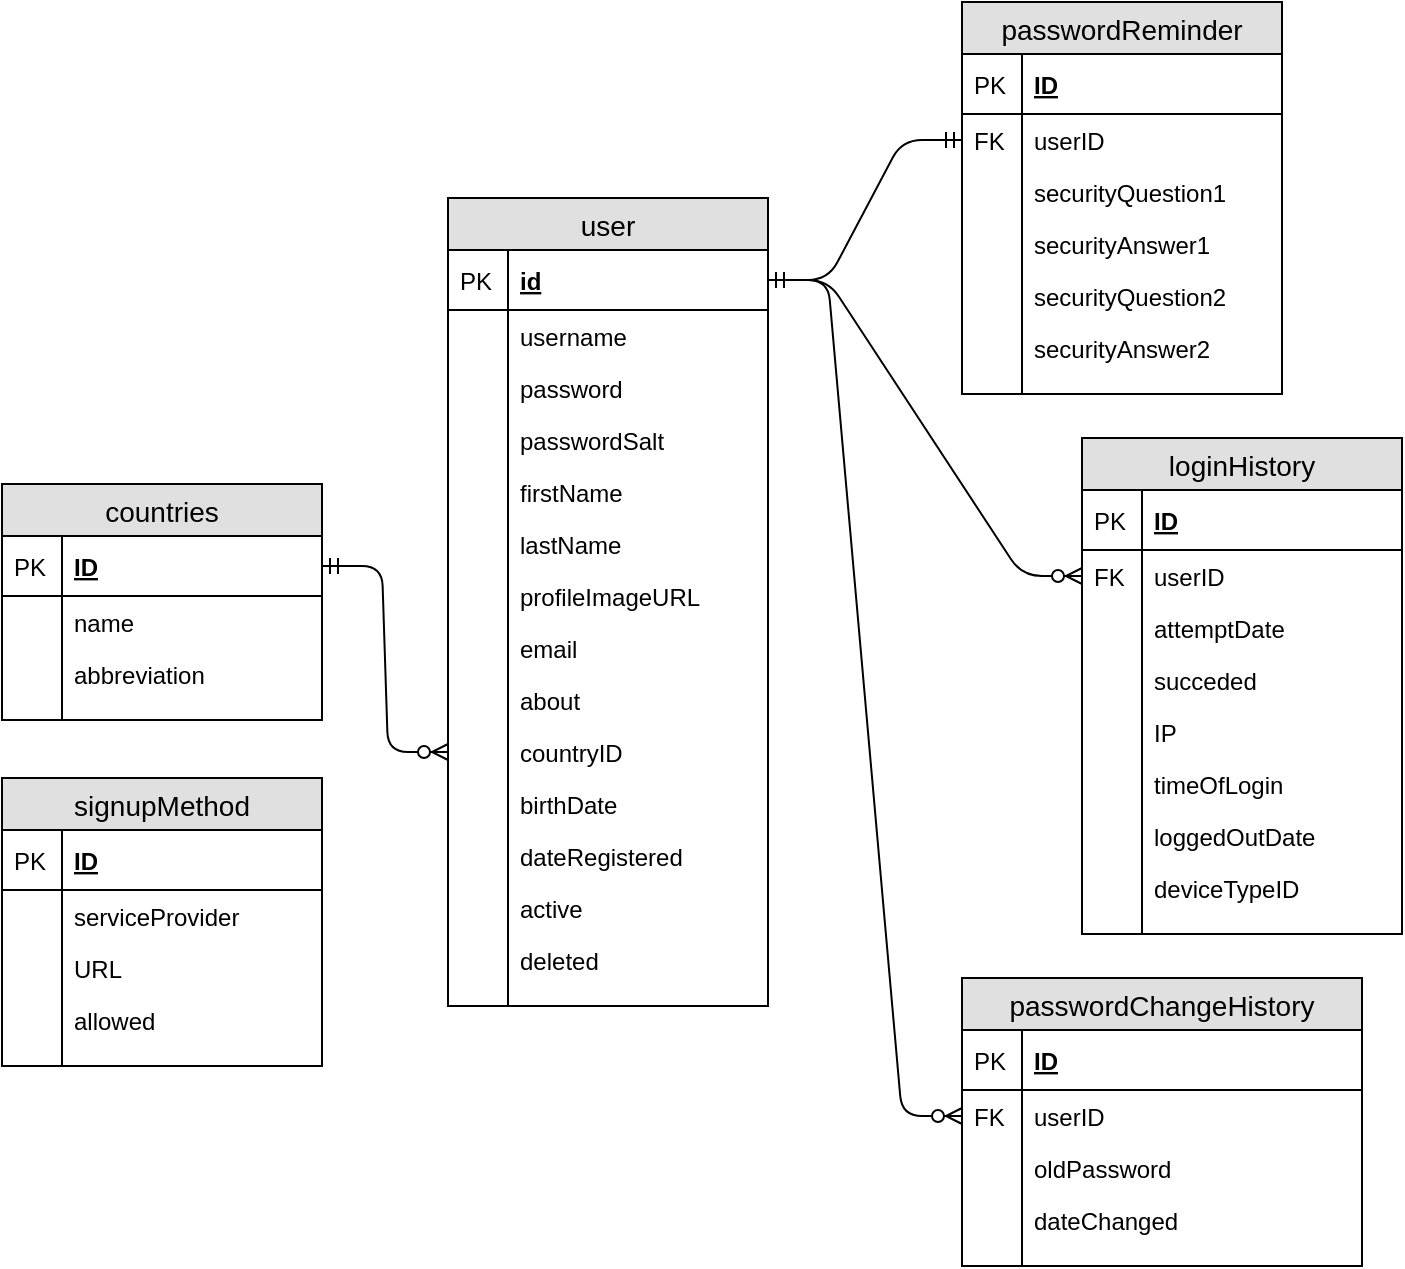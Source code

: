 <mxfile version="12.3.5" type="device" pages="1"><diagram id="eR2_A87Edm-MKJeVCUb6" name="Page-1"><mxGraphModel dx="1296" dy="747" grid="1" gridSize="10" guides="1" tooltips="1" connect="1" arrows="1" fold="1" page="1" pageScale="1" pageWidth="827" pageHeight="1169" math="0" shadow="0"><root><mxCell id="0"/><mxCell id="1" parent="0"/><mxCell id="f8i70wZCjs7a5OA7V56n-1" value="user" style="swimlane;fontStyle=0;childLayout=stackLayout;horizontal=1;startSize=26;fillColor=#e0e0e0;horizontalStack=0;resizeParent=1;resizeParentMax=0;resizeLast=0;collapsible=1;marginBottom=0;swimlaneFillColor=#ffffff;align=center;fontSize=14;" vertex="1" parent="1"><mxGeometry x="333" y="100" width="160" height="404" as="geometry"/></mxCell><mxCell id="f8i70wZCjs7a5OA7V56n-2" value="id" style="shape=partialRectangle;top=0;left=0;right=0;bottom=1;align=left;verticalAlign=middle;fillColor=none;spacingLeft=34;spacingRight=4;overflow=hidden;rotatable=0;points=[[0,0.5],[1,0.5]];portConstraint=eastwest;dropTarget=0;fontStyle=5;fontSize=12;" vertex="1" parent="f8i70wZCjs7a5OA7V56n-1"><mxGeometry y="26" width="160" height="30" as="geometry"/></mxCell><mxCell id="f8i70wZCjs7a5OA7V56n-3" value="PK" style="shape=partialRectangle;top=0;left=0;bottom=0;fillColor=none;align=left;verticalAlign=middle;spacingLeft=4;spacingRight=4;overflow=hidden;rotatable=0;points=[];portConstraint=eastwest;part=1;fontSize=12;" vertex="1" connectable="0" parent="f8i70wZCjs7a5OA7V56n-2"><mxGeometry width="30" height="30" as="geometry"/></mxCell><mxCell id="f8i70wZCjs7a5OA7V56n-4" value="username" style="shape=partialRectangle;top=0;left=0;right=0;bottom=0;align=left;verticalAlign=top;fillColor=none;spacingLeft=34;spacingRight=4;overflow=hidden;rotatable=0;points=[[0,0.5],[1,0.5]];portConstraint=eastwest;dropTarget=0;fontSize=12;" vertex="1" parent="f8i70wZCjs7a5OA7V56n-1"><mxGeometry y="56" width="160" height="26" as="geometry"/></mxCell><mxCell id="f8i70wZCjs7a5OA7V56n-5" value="" style="shape=partialRectangle;top=0;left=0;bottom=0;fillColor=none;align=left;verticalAlign=top;spacingLeft=4;spacingRight=4;overflow=hidden;rotatable=0;points=[];portConstraint=eastwest;part=1;fontSize=12;" vertex="1" connectable="0" parent="f8i70wZCjs7a5OA7V56n-4"><mxGeometry width="30" height="26" as="geometry"/></mxCell><mxCell id="f8i70wZCjs7a5OA7V56n-6" value="password" style="shape=partialRectangle;top=0;left=0;right=0;bottom=0;align=left;verticalAlign=top;fillColor=none;spacingLeft=34;spacingRight=4;overflow=hidden;rotatable=0;points=[[0,0.5],[1,0.5]];portConstraint=eastwest;dropTarget=0;fontSize=12;" vertex="1" parent="f8i70wZCjs7a5OA7V56n-1"><mxGeometry y="82" width="160" height="26" as="geometry"/></mxCell><mxCell id="f8i70wZCjs7a5OA7V56n-7" value="" style="shape=partialRectangle;top=0;left=0;bottom=0;fillColor=none;align=left;verticalAlign=top;spacingLeft=4;spacingRight=4;overflow=hidden;rotatable=0;points=[];portConstraint=eastwest;part=1;fontSize=12;" vertex="1" connectable="0" parent="f8i70wZCjs7a5OA7V56n-6"><mxGeometry width="30" height="26" as="geometry"/></mxCell><mxCell id="f8i70wZCjs7a5OA7V56n-8" value="passwordSalt" style="shape=partialRectangle;top=0;left=0;right=0;bottom=0;align=left;verticalAlign=top;fillColor=none;spacingLeft=34;spacingRight=4;overflow=hidden;rotatable=0;points=[[0,0.5],[1,0.5]];portConstraint=eastwest;dropTarget=0;fontSize=12;" vertex="1" parent="f8i70wZCjs7a5OA7V56n-1"><mxGeometry y="108" width="160" height="26" as="geometry"/></mxCell><mxCell id="f8i70wZCjs7a5OA7V56n-9" value="" style="shape=partialRectangle;top=0;left=0;bottom=0;fillColor=none;align=left;verticalAlign=top;spacingLeft=4;spacingRight=4;overflow=hidden;rotatable=0;points=[];portConstraint=eastwest;part=1;fontSize=12;" vertex="1" connectable="0" parent="f8i70wZCjs7a5OA7V56n-8"><mxGeometry width="30" height="26" as="geometry"/></mxCell><mxCell id="f8i70wZCjs7a5OA7V56n-12" value="firstName" style="shape=partialRectangle;top=0;left=0;right=0;bottom=0;align=left;verticalAlign=top;fillColor=none;spacingLeft=34;spacingRight=4;overflow=hidden;rotatable=0;points=[[0,0.5],[1,0.5]];portConstraint=eastwest;dropTarget=0;fontSize=12;" vertex="1" parent="f8i70wZCjs7a5OA7V56n-1"><mxGeometry y="134" width="160" height="26" as="geometry"/></mxCell><mxCell id="f8i70wZCjs7a5OA7V56n-13" value="" style="shape=partialRectangle;top=0;left=0;bottom=0;fillColor=none;align=left;verticalAlign=top;spacingLeft=4;spacingRight=4;overflow=hidden;rotatable=0;points=[];portConstraint=eastwest;part=1;fontSize=12;" vertex="1" connectable="0" parent="f8i70wZCjs7a5OA7V56n-12"><mxGeometry width="30" height="26" as="geometry"/></mxCell><mxCell id="f8i70wZCjs7a5OA7V56n-27" value="lastName" style="shape=partialRectangle;top=0;left=0;right=0;bottom=0;align=left;verticalAlign=top;fillColor=none;spacingLeft=34;spacingRight=4;overflow=hidden;rotatable=0;points=[[0,0.5],[1,0.5]];portConstraint=eastwest;dropTarget=0;fontSize=12;" vertex="1" parent="f8i70wZCjs7a5OA7V56n-1"><mxGeometry y="160" width="160" height="26" as="geometry"/></mxCell><mxCell id="f8i70wZCjs7a5OA7V56n-28" value="" style="shape=partialRectangle;top=0;left=0;bottom=0;fillColor=none;align=left;verticalAlign=top;spacingLeft=4;spacingRight=4;overflow=hidden;rotatable=0;points=[];portConstraint=eastwest;part=1;fontSize=12;" vertex="1" connectable="0" parent="f8i70wZCjs7a5OA7V56n-27"><mxGeometry width="30" height="26" as="geometry"/></mxCell><mxCell id="f8i70wZCjs7a5OA7V56n-29" value="profileImageURL" style="shape=partialRectangle;top=0;left=0;right=0;bottom=0;align=left;verticalAlign=top;fillColor=none;spacingLeft=34;spacingRight=4;overflow=hidden;rotatable=0;points=[[0,0.5],[1,0.5]];portConstraint=eastwest;dropTarget=0;fontSize=12;" vertex="1" parent="f8i70wZCjs7a5OA7V56n-1"><mxGeometry y="186" width="160" height="26" as="geometry"/></mxCell><mxCell id="f8i70wZCjs7a5OA7V56n-30" value="" style="shape=partialRectangle;top=0;left=0;bottom=0;fillColor=none;align=left;verticalAlign=top;spacingLeft=4;spacingRight=4;overflow=hidden;rotatable=0;points=[];portConstraint=eastwest;part=1;fontSize=12;" vertex="1" connectable="0" parent="f8i70wZCjs7a5OA7V56n-29"><mxGeometry width="30" height="26" as="geometry"/></mxCell><mxCell id="f8i70wZCjs7a5OA7V56n-31" value="email" style="shape=partialRectangle;top=0;left=0;right=0;bottom=0;align=left;verticalAlign=top;fillColor=none;spacingLeft=34;spacingRight=4;overflow=hidden;rotatable=0;points=[[0,0.5],[1,0.5]];portConstraint=eastwest;dropTarget=0;fontSize=12;" vertex="1" parent="f8i70wZCjs7a5OA7V56n-1"><mxGeometry y="212" width="160" height="26" as="geometry"/></mxCell><mxCell id="f8i70wZCjs7a5OA7V56n-32" value="" style="shape=partialRectangle;top=0;left=0;bottom=0;fillColor=none;align=left;verticalAlign=top;spacingLeft=4;spacingRight=4;overflow=hidden;rotatable=0;points=[];portConstraint=eastwest;part=1;fontSize=12;" vertex="1" connectable="0" parent="f8i70wZCjs7a5OA7V56n-31"><mxGeometry width="30" height="26" as="geometry"/></mxCell><mxCell id="f8i70wZCjs7a5OA7V56n-33" value="about" style="shape=partialRectangle;top=0;left=0;right=0;bottom=0;align=left;verticalAlign=top;fillColor=none;spacingLeft=34;spacingRight=4;overflow=hidden;rotatable=0;points=[[0,0.5],[1,0.5]];portConstraint=eastwest;dropTarget=0;fontSize=12;" vertex="1" parent="f8i70wZCjs7a5OA7V56n-1"><mxGeometry y="238" width="160" height="26" as="geometry"/></mxCell><mxCell id="f8i70wZCjs7a5OA7V56n-34" value="" style="shape=partialRectangle;top=0;left=0;bottom=0;fillColor=none;align=left;verticalAlign=top;spacingLeft=4;spacingRight=4;overflow=hidden;rotatable=0;points=[];portConstraint=eastwest;part=1;fontSize=12;" vertex="1" connectable="0" parent="f8i70wZCjs7a5OA7V56n-33"><mxGeometry width="30" height="26" as="geometry"/></mxCell><mxCell id="f8i70wZCjs7a5OA7V56n-35" value="countryID" style="shape=partialRectangle;top=0;left=0;right=0;bottom=0;align=left;verticalAlign=top;fillColor=none;spacingLeft=34;spacingRight=4;overflow=hidden;rotatable=0;points=[[0,0.5],[1,0.5]];portConstraint=eastwest;dropTarget=0;fontSize=12;" vertex="1" parent="f8i70wZCjs7a5OA7V56n-1"><mxGeometry y="264" width="160" height="26" as="geometry"/></mxCell><mxCell id="f8i70wZCjs7a5OA7V56n-36" value="" style="shape=partialRectangle;top=0;left=0;bottom=0;fillColor=none;align=left;verticalAlign=top;spacingLeft=4;spacingRight=4;overflow=hidden;rotatable=0;points=[];portConstraint=eastwest;part=1;fontSize=12;" vertex="1" connectable="0" parent="f8i70wZCjs7a5OA7V56n-35"><mxGeometry width="30" height="26" as="geometry"/></mxCell><mxCell id="f8i70wZCjs7a5OA7V56n-37" value="birthDate" style="shape=partialRectangle;top=0;left=0;right=0;bottom=0;align=left;verticalAlign=top;fillColor=none;spacingLeft=34;spacingRight=4;overflow=hidden;rotatable=0;points=[[0,0.5],[1,0.5]];portConstraint=eastwest;dropTarget=0;fontSize=12;" vertex="1" parent="f8i70wZCjs7a5OA7V56n-1"><mxGeometry y="290" width="160" height="26" as="geometry"/></mxCell><mxCell id="f8i70wZCjs7a5OA7V56n-38" value="" style="shape=partialRectangle;top=0;left=0;bottom=0;fillColor=none;align=left;verticalAlign=top;spacingLeft=4;spacingRight=4;overflow=hidden;rotatable=0;points=[];portConstraint=eastwest;part=1;fontSize=12;" vertex="1" connectable="0" parent="f8i70wZCjs7a5OA7V56n-37"><mxGeometry width="30" height="26" as="geometry"/></mxCell><mxCell id="f8i70wZCjs7a5OA7V56n-39" value="dateRegistered" style="shape=partialRectangle;top=0;left=0;right=0;bottom=0;align=left;verticalAlign=top;fillColor=none;spacingLeft=34;spacingRight=4;overflow=hidden;rotatable=0;points=[[0,0.5],[1,0.5]];portConstraint=eastwest;dropTarget=0;fontSize=12;" vertex="1" parent="f8i70wZCjs7a5OA7V56n-1"><mxGeometry y="316" width="160" height="26" as="geometry"/></mxCell><mxCell id="f8i70wZCjs7a5OA7V56n-40" value="" style="shape=partialRectangle;top=0;left=0;bottom=0;fillColor=none;align=left;verticalAlign=top;spacingLeft=4;spacingRight=4;overflow=hidden;rotatable=0;points=[];portConstraint=eastwest;part=1;fontSize=12;" vertex="1" connectable="0" parent="f8i70wZCjs7a5OA7V56n-39"><mxGeometry width="30" height="26" as="geometry"/></mxCell><mxCell id="f8i70wZCjs7a5OA7V56n-41" value="active" style="shape=partialRectangle;top=0;left=0;right=0;bottom=0;align=left;verticalAlign=top;fillColor=none;spacingLeft=34;spacingRight=4;overflow=hidden;rotatable=0;points=[[0,0.5],[1,0.5]];portConstraint=eastwest;dropTarget=0;fontSize=12;" vertex="1" parent="f8i70wZCjs7a5OA7V56n-1"><mxGeometry y="342" width="160" height="26" as="geometry"/></mxCell><mxCell id="f8i70wZCjs7a5OA7V56n-42" value="" style="shape=partialRectangle;top=0;left=0;bottom=0;fillColor=none;align=left;verticalAlign=top;spacingLeft=4;spacingRight=4;overflow=hidden;rotatable=0;points=[];portConstraint=eastwest;part=1;fontSize=12;" vertex="1" connectable="0" parent="f8i70wZCjs7a5OA7V56n-41"><mxGeometry width="30" height="26" as="geometry"/></mxCell><mxCell id="f8i70wZCjs7a5OA7V56n-43" value="deleted" style="shape=partialRectangle;top=0;left=0;right=0;bottom=0;align=left;verticalAlign=top;fillColor=none;spacingLeft=34;spacingRight=4;overflow=hidden;rotatable=0;points=[[0,0.5],[1,0.5]];portConstraint=eastwest;dropTarget=0;fontSize=12;" vertex="1" parent="f8i70wZCjs7a5OA7V56n-1"><mxGeometry y="368" width="160" height="26" as="geometry"/></mxCell><mxCell id="f8i70wZCjs7a5OA7V56n-44" value="" style="shape=partialRectangle;top=0;left=0;bottom=0;fillColor=none;align=left;verticalAlign=top;spacingLeft=4;spacingRight=4;overflow=hidden;rotatable=0;points=[];portConstraint=eastwest;part=1;fontSize=12;" vertex="1" connectable="0" parent="f8i70wZCjs7a5OA7V56n-43"><mxGeometry width="30" height="26" as="geometry"/></mxCell><mxCell id="f8i70wZCjs7a5OA7V56n-10" value="" style="shape=partialRectangle;top=0;left=0;right=0;bottom=0;align=left;verticalAlign=top;fillColor=none;spacingLeft=34;spacingRight=4;overflow=hidden;rotatable=0;points=[[0,0.5],[1,0.5]];portConstraint=eastwest;dropTarget=0;fontSize=12;" vertex="1" parent="f8i70wZCjs7a5OA7V56n-1"><mxGeometry y="394" width="160" height="10" as="geometry"/></mxCell><mxCell id="f8i70wZCjs7a5OA7V56n-11" value="" style="shape=partialRectangle;top=0;left=0;bottom=0;fillColor=none;align=left;verticalAlign=top;spacingLeft=4;spacingRight=4;overflow=hidden;rotatable=0;points=[];portConstraint=eastwest;part=1;fontSize=12;" vertex="1" connectable="0" parent="f8i70wZCjs7a5OA7V56n-10"><mxGeometry width="30" height="10" as="geometry"/></mxCell><mxCell id="f8i70wZCjs7a5OA7V56n-45" value="passwordChangeHistory" style="swimlane;fontStyle=0;childLayout=stackLayout;horizontal=1;startSize=26;fillColor=#e0e0e0;horizontalStack=0;resizeParent=1;resizeParentMax=0;resizeLast=0;collapsible=1;marginBottom=0;swimlaneFillColor=#ffffff;align=center;fontSize=14;" vertex="1" parent="1"><mxGeometry x="590" y="490" width="200" height="144" as="geometry"/></mxCell><mxCell id="f8i70wZCjs7a5OA7V56n-46" value="ID" style="shape=partialRectangle;top=0;left=0;right=0;bottom=1;align=left;verticalAlign=middle;fillColor=none;spacingLeft=34;spacingRight=4;overflow=hidden;rotatable=0;points=[[0,0.5],[1,0.5]];portConstraint=eastwest;dropTarget=0;fontStyle=5;fontSize=12;" vertex="1" parent="f8i70wZCjs7a5OA7V56n-45"><mxGeometry y="26" width="200" height="30" as="geometry"/></mxCell><mxCell id="f8i70wZCjs7a5OA7V56n-47" value="PK" style="shape=partialRectangle;top=0;left=0;bottom=0;fillColor=none;align=left;verticalAlign=middle;spacingLeft=4;spacingRight=4;overflow=hidden;rotatable=0;points=[];portConstraint=eastwest;part=1;fontSize=12;" vertex="1" connectable="0" parent="f8i70wZCjs7a5OA7V56n-46"><mxGeometry width="30" height="30" as="geometry"/></mxCell><mxCell id="f8i70wZCjs7a5OA7V56n-48" value="userID" style="shape=partialRectangle;top=0;left=0;right=0;bottom=0;align=left;verticalAlign=top;fillColor=none;spacingLeft=34;spacingRight=4;overflow=hidden;rotatable=0;points=[[0,0.5],[1,0.5]];portConstraint=eastwest;dropTarget=0;fontSize=12;" vertex="1" parent="f8i70wZCjs7a5OA7V56n-45"><mxGeometry y="56" width="200" height="26" as="geometry"/></mxCell><mxCell id="f8i70wZCjs7a5OA7V56n-49" value="FK" style="shape=partialRectangle;top=0;left=0;bottom=0;fillColor=none;align=left;verticalAlign=top;spacingLeft=4;spacingRight=4;overflow=hidden;rotatable=0;points=[];portConstraint=eastwest;part=1;fontSize=12;" vertex="1" connectable="0" parent="f8i70wZCjs7a5OA7V56n-48"><mxGeometry width="30" height="26" as="geometry"/></mxCell><mxCell id="f8i70wZCjs7a5OA7V56n-50" value="oldPassword" style="shape=partialRectangle;top=0;left=0;right=0;bottom=0;align=left;verticalAlign=top;fillColor=none;spacingLeft=34;spacingRight=4;overflow=hidden;rotatable=0;points=[[0,0.5],[1,0.5]];portConstraint=eastwest;dropTarget=0;fontSize=12;" vertex="1" parent="f8i70wZCjs7a5OA7V56n-45"><mxGeometry y="82" width="200" height="26" as="geometry"/></mxCell><mxCell id="f8i70wZCjs7a5OA7V56n-51" value="" style="shape=partialRectangle;top=0;left=0;bottom=0;fillColor=none;align=left;verticalAlign=top;spacingLeft=4;spacingRight=4;overflow=hidden;rotatable=0;points=[];portConstraint=eastwest;part=1;fontSize=12;" vertex="1" connectable="0" parent="f8i70wZCjs7a5OA7V56n-50"><mxGeometry width="30" height="26" as="geometry"/></mxCell><mxCell id="f8i70wZCjs7a5OA7V56n-52" value="dateChanged" style="shape=partialRectangle;top=0;left=0;right=0;bottom=0;align=left;verticalAlign=top;fillColor=none;spacingLeft=34;spacingRight=4;overflow=hidden;rotatable=0;points=[[0,0.5],[1,0.5]];portConstraint=eastwest;dropTarget=0;fontSize=12;" vertex="1" parent="f8i70wZCjs7a5OA7V56n-45"><mxGeometry y="108" width="200" height="26" as="geometry"/></mxCell><mxCell id="f8i70wZCjs7a5OA7V56n-53" value="" style="shape=partialRectangle;top=0;left=0;bottom=0;fillColor=none;align=left;verticalAlign=top;spacingLeft=4;spacingRight=4;overflow=hidden;rotatable=0;points=[];portConstraint=eastwest;part=1;fontSize=12;" vertex="1" connectable="0" parent="f8i70wZCjs7a5OA7V56n-52"><mxGeometry width="30" height="26" as="geometry"/></mxCell><mxCell id="f8i70wZCjs7a5OA7V56n-54" value="" style="shape=partialRectangle;top=0;left=0;right=0;bottom=0;align=left;verticalAlign=top;fillColor=none;spacingLeft=34;spacingRight=4;overflow=hidden;rotatable=0;points=[[0,0.5],[1,0.5]];portConstraint=eastwest;dropTarget=0;fontSize=12;" vertex="1" parent="f8i70wZCjs7a5OA7V56n-45"><mxGeometry y="134" width="200" height="10" as="geometry"/></mxCell><mxCell id="f8i70wZCjs7a5OA7V56n-55" value="" style="shape=partialRectangle;top=0;left=0;bottom=0;fillColor=none;align=left;verticalAlign=top;spacingLeft=4;spacingRight=4;overflow=hidden;rotatable=0;points=[];portConstraint=eastwest;part=1;fontSize=12;" vertex="1" connectable="0" parent="f8i70wZCjs7a5OA7V56n-54"><mxGeometry width="30" height="10" as="geometry"/></mxCell><mxCell id="f8i70wZCjs7a5OA7V56n-56" value="signupMethod" style="swimlane;fontStyle=0;childLayout=stackLayout;horizontal=1;startSize=26;fillColor=#e0e0e0;horizontalStack=0;resizeParent=1;resizeParentMax=0;resizeLast=0;collapsible=1;marginBottom=0;swimlaneFillColor=#ffffff;align=center;fontSize=14;" vertex="1" parent="1"><mxGeometry x="110" y="390" width="160" height="144" as="geometry"/></mxCell><mxCell id="f8i70wZCjs7a5OA7V56n-57" value="ID" style="shape=partialRectangle;top=0;left=0;right=0;bottom=1;align=left;verticalAlign=middle;fillColor=none;spacingLeft=34;spacingRight=4;overflow=hidden;rotatable=0;points=[[0,0.5],[1,0.5]];portConstraint=eastwest;dropTarget=0;fontStyle=5;fontSize=12;" vertex="1" parent="f8i70wZCjs7a5OA7V56n-56"><mxGeometry y="26" width="160" height="30" as="geometry"/></mxCell><mxCell id="f8i70wZCjs7a5OA7V56n-58" value="PK" style="shape=partialRectangle;top=0;left=0;bottom=0;fillColor=none;align=left;verticalAlign=middle;spacingLeft=4;spacingRight=4;overflow=hidden;rotatable=0;points=[];portConstraint=eastwest;part=1;fontSize=12;" vertex="1" connectable="0" parent="f8i70wZCjs7a5OA7V56n-57"><mxGeometry width="30" height="30" as="geometry"/></mxCell><mxCell id="f8i70wZCjs7a5OA7V56n-59" value="serviceProvider" style="shape=partialRectangle;top=0;left=0;right=0;bottom=0;align=left;verticalAlign=top;fillColor=none;spacingLeft=34;spacingRight=4;overflow=hidden;rotatable=0;points=[[0,0.5],[1,0.5]];portConstraint=eastwest;dropTarget=0;fontSize=12;" vertex="1" parent="f8i70wZCjs7a5OA7V56n-56"><mxGeometry y="56" width="160" height="26" as="geometry"/></mxCell><mxCell id="f8i70wZCjs7a5OA7V56n-60" value="" style="shape=partialRectangle;top=0;left=0;bottom=0;fillColor=none;align=left;verticalAlign=top;spacingLeft=4;spacingRight=4;overflow=hidden;rotatable=0;points=[];portConstraint=eastwest;part=1;fontSize=12;" vertex="1" connectable="0" parent="f8i70wZCjs7a5OA7V56n-59"><mxGeometry width="30" height="26" as="geometry"/></mxCell><mxCell id="f8i70wZCjs7a5OA7V56n-61" value="URL" style="shape=partialRectangle;top=0;left=0;right=0;bottom=0;align=left;verticalAlign=top;fillColor=none;spacingLeft=34;spacingRight=4;overflow=hidden;rotatable=0;points=[[0,0.5],[1,0.5]];portConstraint=eastwest;dropTarget=0;fontSize=12;" vertex="1" parent="f8i70wZCjs7a5OA7V56n-56"><mxGeometry y="82" width="160" height="26" as="geometry"/></mxCell><mxCell id="f8i70wZCjs7a5OA7V56n-62" value="" style="shape=partialRectangle;top=0;left=0;bottom=0;fillColor=none;align=left;verticalAlign=top;spacingLeft=4;spacingRight=4;overflow=hidden;rotatable=0;points=[];portConstraint=eastwest;part=1;fontSize=12;" vertex="1" connectable="0" parent="f8i70wZCjs7a5OA7V56n-61"><mxGeometry width="30" height="26" as="geometry"/></mxCell><mxCell id="f8i70wZCjs7a5OA7V56n-63" value="allowed" style="shape=partialRectangle;top=0;left=0;right=0;bottom=0;align=left;verticalAlign=top;fillColor=none;spacingLeft=34;spacingRight=4;overflow=hidden;rotatable=0;points=[[0,0.5],[1,0.5]];portConstraint=eastwest;dropTarget=0;fontSize=12;" vertex="1" parent="f8i70wZCjs7a5OA7V56n-56"><mxGeometry y="108" width="160" height="26" as="geometry"/></mxCell><mxCell id="f8i70wZCjs7a5OA7V56n-64" value="" style="shape=partialRectangle;top=0;left=0;bottom=0;fillColor=none;align=left;verticalAlign=top;spacingLeft=4;spacingRight=4;overflow=hidden;rotatable=0;points=[];portConstraint=eastwest;part=1;fontSize=12;" vertex="1" connectable="0" parent="f8i70wZCjs7a5OA7V56n-63"><mxGeometry width="30" height="26" as="geometry"/></mxCell><mxCell id="f8i70wZCjs7a5OA7V56n-65" value="" style="shape=partialRectangle;top=0;left=0;right=0;bottom=0;align=left;verticalAlign=top;fillColor=none;spacingLeft=34;spacingRight=4;overflow=hidden;rotatable=0;points=[[0,0.5],[1,0.5]];portConstraint=eastwest;dropTarget=0;fontSize=12;" vertex="1" parent="f8i70wZCjs7a5OA7V56n-56"><mxGeometry y="134" width="160" height="10" as="geometry"/></mxCell><mxCell id="f8i70wZCjs7a5OA7V56n-66" value="" style="shape=partialRectangle;top=0;left=0;bottom=0;fillColor=none;align=left;verticalAlign=top;spacingLeft=4;spacingRight=4;overflow=hidden;rotatable=0;points=[];portConstraint=eastwest;part=1;fontSize=12;" vertex="1" connectable="0" parent="f8i70wZCjs7a5OA7V56n-65"><mxGeometry width="30" height="10" as="geometry"/></mxCell><mxCell id="f8i70wZCjs7a5OA7V56n-67" value="countries" style="swimlane;fontStyle=0;childLayout=stackLayout;horizontal=1;startSize=26;fillColor=#e0e0e0;horizontalStack=0;resizeParent=1;resizeParentMax=0;resizeLast=0;collapsible=1;marginBottom=0;swimlaneFillColor=#ffffff;align=center;fontSize=14;" vertex="1" parent="1"><mxGeometry x="110" y="243" width="160" height="118" as="geometry"/></mxCell><mxCell id="f8i70wZCjs7a5OA7V56n-68" value="ID" style="shape=partialRectangle;top=0;left=0;right=0;bottom=1;align=left;verticalAlign=middle;fillColor=none;spacingLeft=34;spacingRight=4;overflow=hidden;rotatable=0;points=[[0,0.5],[1,0.5]];portConstraint=eastwest;dropTarget=0;fontStyle=5;fontSize=12;" vertex="1" parent="f8i70wZCjs7a5OA7V56n-67"><mxGeometry y="26" width="160" height="30" as="geometry"/></mxCell><mxCell id="f8i70wZCjs7a5OA7V56n-69" value="PK" style="shape=partialRectangle;top=0;left=0;bottom=0;fillColor=none;align=left;verticalAlign=middle;spacingLeft=4;spacingRight=4;overflow=hidden;rotatable=0;points=[];portConstraint=eastwest;part=1;fontSize=12;" vertex="1" connectable="0" parent="f8i70wZCjs7a5OA7V56n-68"><mxGeometry width="30" height="30" as="geometry"/></mxCell><mxCell id="f8i70wZCjs7a5OA7V56n-70" value="name" style="shape=partialRectangle;top=0;left=0;right=0;bottom=0;align=left;verticalAlign=top;fillColor=none;spacingLeft=34;spacingRight=4;overflow=hidden;rotatable=0;points=[[0,0.5],[1,0.5]];portConstraint=eastwest;dropTarget=0;fontSize=12;" vertex="1" parent="f8i70wZCjs7a5OA7V56n-67"><mxGeometry y="56" width="160" height="26" as="geometry"/></mxCell><mxCell id="f8i70wZCjs7a5OA7V56n-71" value="" style="shape=partialRectangle;top=0;left=0;bottom=0;fillColor=none;align=left;verticalAlign=top;spacingLeft=4;spacingRight=4;overflow=hidden;rotatable=0;points=[];portConstraint=eastwest;part=1;fontSize=12;" vertex="1" connectable="0" parent="f8i70wZCjs7a5OA7V56n-70"><mxGeometry width="30" height="26" as="geometry"/></mxCell><mxCell id="f8i70wZCjs7a5OA7V56n-72" value="abbreviation" style="shape=partialRectangle;top=0;left=0;right=0;bottom=0;align=left;verticalAlign=top;fillColor=none;spacingLeft=34;spacingRight=4;overflow=hidden;rotatable=0;points=[[0,0.5],[1,0.5]];portConstraint=eastwest;dropTarget=0;fontSize=12;" vertex="1" parent="f8i70wZCjs7a5OA7V56n-67"><mxGeometry y="82" width="160" height="26" as="geometry"/></mxCell><mxCell id="f8i70wZCjs7a5OA7V56n-73" value="" style="shape=partialRectangle;top=0;left=0;bottom=0;fillColor=none;align=left;verticalAlign=top;spacingLeft=4;spacingRight=4;overflow=hidden;rotatable=0;points=[];portConstraint=eastwest;part=1;fontSize=12;" vertex="1" connectable="0" parent="f8i70wZCjs7a5OA7V56n-72"><mxGeometry width="30" height="26" as="geometry"/></mxCell><mxCell id="f8i70wZCjs7a5OA7V56n-76" value="" style="shape=partialRectangle;top=0;left=0;right=0;bottom=0;align=left;verticalAlign=top;fillColor=none;spacingLeft=34;spacingRight=4;overflow=hidden;rotatable=0;points=[[0,0.5],[1,0.5]];portConstraint=eastwest;dropTarget=0;fontSize=12;" vertex="1" parent="f8i70wZCjs7a5OA7V56n-67"><mxGeometry y="108" width="160" height="10" as="geometry"/></mxCell><mxCell id="f8i70wZCjs7a5OA7V56n-77" value="" style="shape=partialRectangle;top=0;left=0;bottom=0;fillColor=none;align=left;verticalAlign=top;spacingLeft=4;spacingRight=4;overflow=hidden;rotatable=0;points=[];portConstraint=eastwest;part=1;fontSize=12;" vertex="1" connectable="0" parent="f8i70wZCjs7a5OA7V56n-76"><mxGeometry width="30" height="10" as="geometry"/></mxCell><mxCell id="f8i70wZCjs7a5OA7V56n-78" value="passwordReminder" style="swimlane;fontStyle=0;childLayout=stackLayout;horizontal=1;startSize=26;fillColor=#e0e0e0;horizontalStack=0;resizeParent=1;resizeParentMax=0;resizeLast=0;collapsible=1;marginBottom=0;swimlaneFillColor=#ffffff;align=center;fontSize=14;" vertex="1" parent="1"><mxGeometry x="590" y="2" width="160" height="196" as="geometry"/></mxCell><mxCell id="f8i70wZCjs7a5OA7V56n-79" value="ID" style="shape=partialRectangle;top=0;left=0;right=0;bottom=1;align=left;verticalAlign=middle;fillColor=none;spacingLeft=34;spacingRight=4;overflow=hidden;rotatable=0;points=[[0,0.5],[1,0.5]];portConstraint=eastwest;dropTarget=0;fontStyle=5;fontSize=12;" vertex="1" parent="f8i70wZCjs7a5OA7V56n-78"><mxGeometry y="26" width="160" height="30" as="geometry"/></mxCell><mxCell id="f8i70wZCjs7a5OA7V56n-80" value="PK" style="shape=partialRectangle;top=0;left=0;bottom=0;fillColor=none;align=left;verticalAlign=middle;spacingLeft=4;spacingRight=4;overflow=hidden;rotatable=0;points=[];portConstraint=eastwest;part=1;fontSize=12;" vertex="1" connectable="0" parent="f8i70wZCjs7a5OA7V56n-79"><mxGeometry width="30" height="30" as="geometry"/></mxCell><mxCell id="f8i70wZCjs7a5OA7V56n-81" value="userID" style="shape=partialRectangle;top=0;left=0;right=0;bottom=0;align=left;verticalAlign=top;fillColor=none;spacingLeft=34;spacingRight=4;overflow=hidden;rotatable=0;points=[[0,0.5],[1,0.5]];portConstraint=eastwest;dropTarget=0;fontSize=12;" vertex="1" parent="f8i70wZCjs7a5OA7V56n-78"><mxGeometry y="56" width="160" height="26" as="geometry"/></mxCell><mxCell id="f8i70wZCjs7a5OA7V56n-82" value="FK" style="shape=partialRectangle;top=0;left=0;bottom=0;fillColor=none;align=left;verticalAlign=top;spacingLeft=4;spacingRight=4;overflow=hidden;rotatable=0;points=[];portConstraint=eastwest;part=1;fontSize=12;" vertex="1" connectable="0" parent="f8i70wZCjs7a5OA7V56n-81"><mxGeometry width="30" height="26" as="geometry"/></mxCell><mxCell id="f8i70wZCjs7a5OA7V56n-83" value="securityQuestion1" style="shape=partialRectangle;top=0;left=0;right=0;bottom=0;align=left;verticalAlign=top;fillColor=none;spacingLeft=34;spacingRight=4;overflow=hidden;rotatable=0;points=[[0,0.5],[1,0.5]];portConstraint=eastwest;dropTarget=0;fontSize=12;" vertex="1" parent="f8i70wZCjs7a5OA7V56n-78"><mxGeometry y="82" width="160" height="26" as="geometry"/></mxCell><mxCell id="f8i70wZCjs7a5OA7V56n-84" value="" style="shape=partialRectangle;top=0;left=0;bottom=0;fillColor=none;align=left;verticalAlign=top;spacingLeft=4;spacingRight=4;overflow=hidden;rotatable=0;points=[];portConstraint=eastwest;part=1;fontSize=12;" vertex="1" connectable="0" parent="f8i70wZCjs7a5OA7V56n-83"><mxGeometry width="30" height="26" as="geometry"/></mxCell><mxCell id="f8i70wZCjs7a5OA7V56n-87" value="securityAnswer1" style="shape=partialRectangle;top=0;left=0;right=0;bottom=0;align=left;verticalAlign=top;fillColor=none;spacingLeft=34;spacingRight=4;overflow=hidden;rotatable=0;points=[[0,0.5],[1,0.5]];portConstraint=eastwest;dropTarget=0;fontSize=12;" vertex="1" parent="f8i70wZCjs7a5OA7V56n-78"><mxGeometry y="108" width="160" height="26" as="geometry"/></mxCell><mxCell id="f8i70wZCjs7a5OA7V56n-88" value="" style="shape=partialRectangle;top=0;left=0;bottom=0;fillColor=none;align=left;verticalAlign=top;spacingLeft=4;spacingRight=4;overflow=hidden;rotatable=0;points=[];portConstraint=eastwest;part=1;fontSize=12;" vertex="1" connectable="0" parent="f8i70wZCjs7a5OA7V56n-87"><mxGeometry width="30" height="26" as="geometry"/></mxCell><mxCell id="f8i70wZCjs7a5OA7V56n-89" value="securityQuestion2" style="shape=partialRectangle;top=0;left=0;right=0;bottom=0;align=left;verticalAlign=top;fillColor=none;spacingLeft=34;spacingRight=4;overflow=hidden;rotatable=0;points=[[0,0.5],[1,0.5]];portConstraint=eastwest;dropTarget=0;fontSize=12;" vertex="1" parent="f8i70wZCjs7a5OA7V56n-78"><mxGeometry y="134" width="160" height="26" as="geometry"/></mxCell><mxCell id="f8i70wZCjs7a5OA7V56n-90" value="" style="shape=partialRectangle;top=0;left=0;bottom=0;fillColor=none;align=left;verticalAlign=top;spacingLeft=4;spacingRight=4;overflow=hidden;rotatable=0;points=[];portConstraint=eastwest;part=1;fontSize=12;" vertex="1" connectable="0" parent="f8i70wZCjs7a5OA7V56n-89"><mxGeometry width="30" height="26" as="geometry"/></mxCell><mxCell id="f8i70wZCjs7a5OA7V56n-104" value="securityAnswer2" style="shape=partialRectangle;top=0;left=0;right=0;bottom=0;align=left;verticalAlign=top;fillColor=none;spacingLeft=34;spacingRight=4;overflow=hidden;rotatable=0;points=[[0,0.5],[1,0.5]];portConstraint=eastwest;dropTarget=0;fontSize=12;" vertex="1" parent="f8i70wZCjs7a5OA7V56n-78"><mxGeometry y="160" width="160" height="26" as="geometry"/></mxCell><mxCell id="f8i70wZCjs7a5OA7V56n-105" value="" style="shape=partialRectangle;top=0;left=0;bottom=0;fillColor=none;align=left;verticalAlign=top;spacingLeft=4;spacingRight=4;overflow=hidden;rotatable=0;points=[];portConstraint=eastwest;part=1;fontSize=12;" vertex="1" connectable="0" parent="f8i70wZCjs7a5OA7V56n-104"><mxGeometry width="30" height="26" as="geometry"/></mxCell><mxCell id="f8i70wZCjs7a5OA7V56n-85" value="" style="shape=partialRectangle;top=0;left=0;right=0;bottom=0;align=left;verticalAlign=top;fillColor=none;spacingLeft=34;spacingRight=4;overflow=hidden;rotatable=0;points=[[0,0.5],[1,0.5]];portConstraint=eastwest;dropTarget=0;fontSize=12;" vertex="1" parent="f8i70wZCjs7a5OA7V56n-78"><mxGeometry y="186" width="160" height="10" as="geometry"/></mxCell><mxCell id="f8i70wZCjs7a5OA7V56n-86" value="" style="shape=partialRectangle;top=0;left=0;bottom=0;fillColor=none;align=left;verticalAlign=top;spacingLeft=4;spacingRight=4;overflow=hidden;rotatable=0;points=[];portConstraint=eastwest;part=1;fontSize=12;" vertex="1" connectable="0" parent="f8i70wZCjs7a5OA7V56n-85"><mxGeometry width="30" height="10" as="geometry"/></mxCell><mxCell id="f8i70wZCjs7a5OA7V56n-106" value="loginHistory" style="swimlane;fontStyle=0;childLayout=stackLayout;horizontal=1;startSize=26;fillColor=#e0e0e0;horizontalStack=0;resizeParent=1;resizeParentMax=0;resizeLast=0;collapsible=1;marginBottom=0;swimlaneFillColor=#ffffff;align=center;fontSize=14;" vertex="1" parent="1"><mxGeometry x="650" y="220" width="160" height="248" as="geometry"/></mxCell><mxCell id="f8i70wZCjs7a5OA7V56n-107" value="ID" style="shape=partialRectangle;top=0;left=0;right=0;bottom=1;align=left;verticalAlign=middle;fillColor=none;spacingLeft=34;spacingRight=4;overflow=hidden;rotatable=0;points=[[0,0.5],[1,0.5]];portConstraint=eastwest;dropTarget=0;fontStyle=5;fontSize=12;" vertex="1" parent="f8i70wZCjs7a5OA7V56n-106"><mxGeometry y="26" width="160" height="30" as="geometry"/></mxCell><mxCell id="f8i70wZCjs7a5OA7V56n-108" value="PK" style="shape=partialRectangle;top=0;left=0;bottom=0;fillColor=none;align=left;verticalAlign=middle;spacingLeft=4;spacingRight=4;overflow=hidden;rotatable=0;points=[];portConstraint=eastwest;part=1;fontSize=12;" vertex="1" connectable="0" parent="f8i70wZCjs7a5OA7V56n-107"><mxGeometry width="30" height="30" as="geometry"/></mxCell><mxCell id="f8i70wZCjs7a5OA7V56n-109" value="userID" style="shape=partialRectangle;top=0;left=0;right=0;bottom=0;align=left;verticalAlign=top;fillColor=none;spacingLeft=34;spacingRight=4;overflow=hidden;rotatable=0;points=[[0,0.5],[1,0.5]];portConstraint=eastwest;dropTarget=0;fontSize=12;" vertex="1" parent="f8i70wZCjs7a5OA7V56n-106"><mxGeometry y="56" width="160" height="26" as="geometry"/></mxCell><mxCell id="f8i70wZCjs7a5OA7V56n-110" value="FK" style="shape=partialRectangle;top=0;left=0;bottom=0;fillColor=none;align=left;verticalAlign=top;spacingLeft=4;spacingRight=4;overflow=hidden;rotatable=0;points=[];portConstraint=eastwest;part=1;fontSize=12;" vertex="1" connectable="0" parent="f8i70wZCjs7a5OA7V56n-109"><mxGeometry width="30" height="26" as="geometry"/></mxCell><mxCell id="f8i70wZCjs7a5OA7V56n-111" value="attemptDate" style="shape=partialRectangle;top=0;left=0;right=0;bottom=0;align=left;verticalAlign=top;fillColor=none;spacingLeft=34;spacingRight=4;overflow=hidden;rotatable=0;points=[[0,0.5],[1,0.5]];portConstraint=eastwest;dropTarget=0;fontSize=12;" vertex="1" parent="f8i70wZCjs7a5OA7V56n-106"><mxGeometry y="82" width="160" height="26" as="geometry"/></mxCell><mxCell id="f8i70wZCjs7a5OA7V56n-112" value="" style="shape=partialRectangle;top=0;left=0;bottom=0;fillColor=none;align=left;verticalAlign=top;spacingLeft=4;spacingRight=4;overflow=hidden;rotatable=0;points=[];portConstraint=eastwest;part=1;fontSize=12;" vertex="1" connectable="0" parent="f8i70wZCjs7a5OA7V56n-111"><mxGeometry width="30" height="26" as="geometry"/></mxCell><mxCell id="f8i70wZCjs7a5OA7V56n-115" value="succeded" style="shape=partialRectangle;top=0;left=0;right=0;bottom=0;align=left;verticalAlign=top;fillColor=none;spacingLeft=34;spacingRight=4;overflow=hidden;rotatable=0;points=[[0,0.5],[1,0.5]];portConstraint=eastwest;dropTarget=0;fontSize=12;" vertex="1" parent="f8i70wZCjs7a5OA7V56n-106"><mxGeometry y="108" width="160" height="26" as="geometry"/></mxCell><mxCell id="f8i70wZCjs7a5OA7V56n-116" value="" style="shape=partialRectangle;top=0;left=0;bottom=0;fillColor=none;align=left;verticalAlign=top;spacingLeft=4;spacingRight=4;overflow=hidden;rotatable=0;points=[];portConstraint=eastwest;part=1;fontSize=12;" vertex="1" connectable="0" parent="f8i70wZCjs7a5OA7V56n-115"><mxGeometry width="30" height="26" as="geometry"/></mxCell><mxCell id="f8i70wZCjs7a5OA7V56n-117" value="IP" style="shape=partialRectangle;top=0;left=0;right=0;bottom=0;align=left;verticalAlign=top;fillColor=none;spacingLeft=34;spacingRight=4;overflow=hidden;rotatable=0;points=[[0,0.5],[1,0.5]];portConstraint=eastwest;dropTarget=0;fontSize=12;" vertex="1" parent="f8i70wZCjs7a5OA7V56n-106"><mxGeometry y="134" width="160" height="26" as="geometry"/></mxCell><mxCell id="f8i70wZCjs7a5OA7V56n-118" value="" style="shape=partialRectangle;top=0;left=0;bottom=0;fillColor=none;align=left;verticalAlign=top;spacingLeft=4;spacingRight=4;overflow=hidden;rotatable=0;points=[];portConstraint=eastwest;part=1;fontSize=12;" vertex="1" connectable="0" parent="f8i70wZCjs7a5OA7V56n-117"><mxGeometry width="30" height="26" as="geometry"/></mxCell><mxCell id="f8i70wZCjs7a5OA7V56n-119" value="timeOfLogin" style="shape=partialRectangle;top=0;left=0;right=0;bottom=0;align=left;verticalAlign=top;fillColor=none;spacingLeft=34;spacingRight=4;overflow=hidden;rotatable=0;points=[[0,0.5],[1,0.5]];portConstraint=eastwest;dropTarget=0;fontSize=12;" vertex="1" parent="f8i70wZCjs7a5OA7V56n-106"><mxGeometry y="160" width="160" height="26" as="geometry"/></mxCell><mxCell id="f8i70wZCjs7a5OA7V56n-120" value="" style="shape=partialRectangle;top=0;left=0;bottom=0;fillColor=none;align=left;verticalAlign=top;spacingLeft=4;spacingRight=4;overflow=hidden;rotatable=0;points=[];portConstraint=eastwest;part=1;fontSize=12;" vertex="1" connectable="0" parent="f8i70wZCjs7a5OA7V56n-119"><mxGeometry width="30" height="26" as="geometry"/></mxCell><mxCell id="f8i70wZCjs7a5OA7V56n-121" value="loggedOutDate" style="shape=partialRectangle;top=0;left=0;right=0;bottom=0;align=left;verticalAlign=top;fillColor=none;spacingLeft=34;spacingRight=4;overflow=hidden;rotatable=0;points=[[0,0.5],[1,0.5]];portConstraint=eastwest;dropTarget=0;fontSize=12;" vertex="1" parent="f8i70wZCjs7a5OA7V56n-106"><mxGeometry y="186" width="160" height="26" as="geometry"/></mxCell><mxCell id="f8i70wZCjs7a5OA7V56n-122" value="" style="shape=partialRectangle;top=0;left=0;bottom=0;fillColor=none;align=left;verticalAlign=top;spacingLeft=4;spacingRight=4;overflow=hidden;rotatable=0;points=[];portConstraint=eastwest;part=1;fontSize=12;" vertex="1" connectable="0" parent="f8i70wZCjs7a5OA7V56n-121"><mxGeometry width="30" height="26" as="geometry"/></mxCell><mxCell id="f8i70wZCjs7a5OA7V56n-123" value="deviceTypeID" style="shape=partialRectangle;top=0;left=0;right=0;bottom=0;align=left;verticalAlign=top;fillColor=none;spacingLeft=34;spacingRight=4;overflow=hidden;rotatable=0;points=[[0,0.5],[1,0.5]];portConstraint=eastwest;dropTarget=0;fontSize=12;" vertex="1" parent="f8i70wZCjs7a5OA7V56n-106"><mxGeometry y="212" width="160" height="26" as="geometry"/></mxCell><mxCell id="f8i70wZCjs7a5OA7V56n-124" value="" style="shape=partialRectangle;top=0;left=0;bottom=0;fillColor=none;align=left;verticalAlign=top;spacingLeft=4;spacingRight=4;overflow=hidden;rotatable=0;points=[];portConstraint=eastwest;part=1;fontSize=12;" vertex="1" connectable="0" parent="f8i70wZCjs7a5OA7V56n-123"><mxGeometry width="30" height="26" as="geometry"/></mxCell><mxCell id="f8i70wZCjs7a5OA7V56n-113" value="" style="shape=partialRectangle;top=0;left=0;right=0;bottom=0;align=left;verticalAlign=top;fillColor=none;spacingLeft=34;spacingRight=4;overflow=hidden;rotatable=0;points=[[0,0.5],[1,0.5]];portConstraint=eastwest;dropTarget=0;fontSize=12;" vertex="1" parent="f8i70wZCjs7a5OA7V56n-106"><mxGeometry y="238" width="160" height="10" as="geometry"/></mxCell><mxCell id="f8i70wZCjs7a5OA7V56n-114" value="" style="shape=partialRectangle;top=0;left=0;bottom=0;fillColor=none;align=left;verticalAlign=top;spacingLeft=4;spacingRight=4;overflow=hidden;rotatable=0;points=[];portConstraint=eastwest;part=1;fontSize=12;" vertex="1" connectable="0" parent="f8i70wZCjs7a5OA7V56n-113"><mxGeometry width="30" height="10" as="geometry"/></mxCell><mxCell id="f8i70wZCjs7a5OA7V56n-125" value="" style="edgeStyle=entityRelationEdgeStyle;fontSize=12;html=1;endArrow=ERmandOne;startArrow=ERmandOne;" edge="1" parent="1" source="f8i70wZCjs7a5OA7V56n-2" target="f8i70wZCjs7a5OA7V56n-81"><mxGeometry width="100" height="100" relative="1" as="geometry"><mxPoint x="240" y="240" as="sourcePoint"/><mxPoint x="340" y="140" as="targetPoint"/></mxGeometry></mxCell><mxCell id="f8i70wZCjs7a5OA7V56n-126" value="" style="edgeStyle=entityRelationEdgeStyle;fontSize=12;html=1;endArrow=ERzeroToMany;startArrow=ERmandOne;" edge="1" parent="1" source="f8i70wZCjs7a5OA7V56n-2" target="f8i70wZCjs7a5OA7V56n-109"><mxGeometry width="100" height="100" relative="1" as="geometry"><mxPoint x="450" y="270" as="sourcePoint"/><mxPoint x="550" y="170" as="targetPoint"/></mxGeometry></mxCell><mxCell id="f8i70wZCjs7a5OA7V56n-129" value="" style="edgeStyle=entityRelationEdgeStyle;fontSize=12;html=1;endArrow=ERzeroToMany;startArrow=ERmandOne;" edge="1" parent="1" source="f8i70wZCjs7a5OA7V56n-2" target="f8i70wZCjs7a5OA7V56n-48"><mxGeometry width="100" height="100" relative="1" as="geometry"><mxPoint x="220" y="151" as="sourcePoint"/><mxPoint x="400" y="290" as="targetPoint"/></mxGeometry></mxCell><mxCell id="f8i70wZCjs7a5OA7V56n-130" value="" style="edgeStyle=entityRelationEdgeStyle;fontSize=12;html=1;endArrow=ERzeroToMany;startArrow=ERmandOne;" edge="1" parent="1" source="f8i70wZCjs7a5OA7V56n-68" target="f8i70wZCjs7a5OA7V56n-35"><mxGeometry width="100" height="100" relative="1" as="geometry"><mxPoint x="570" y="770" as="sourcePoint"/><mxPoint x="670" y="670" as="targetPoint"/></mxGeometry></mxCell></root></mxGraphModel></diagram></mxfile>